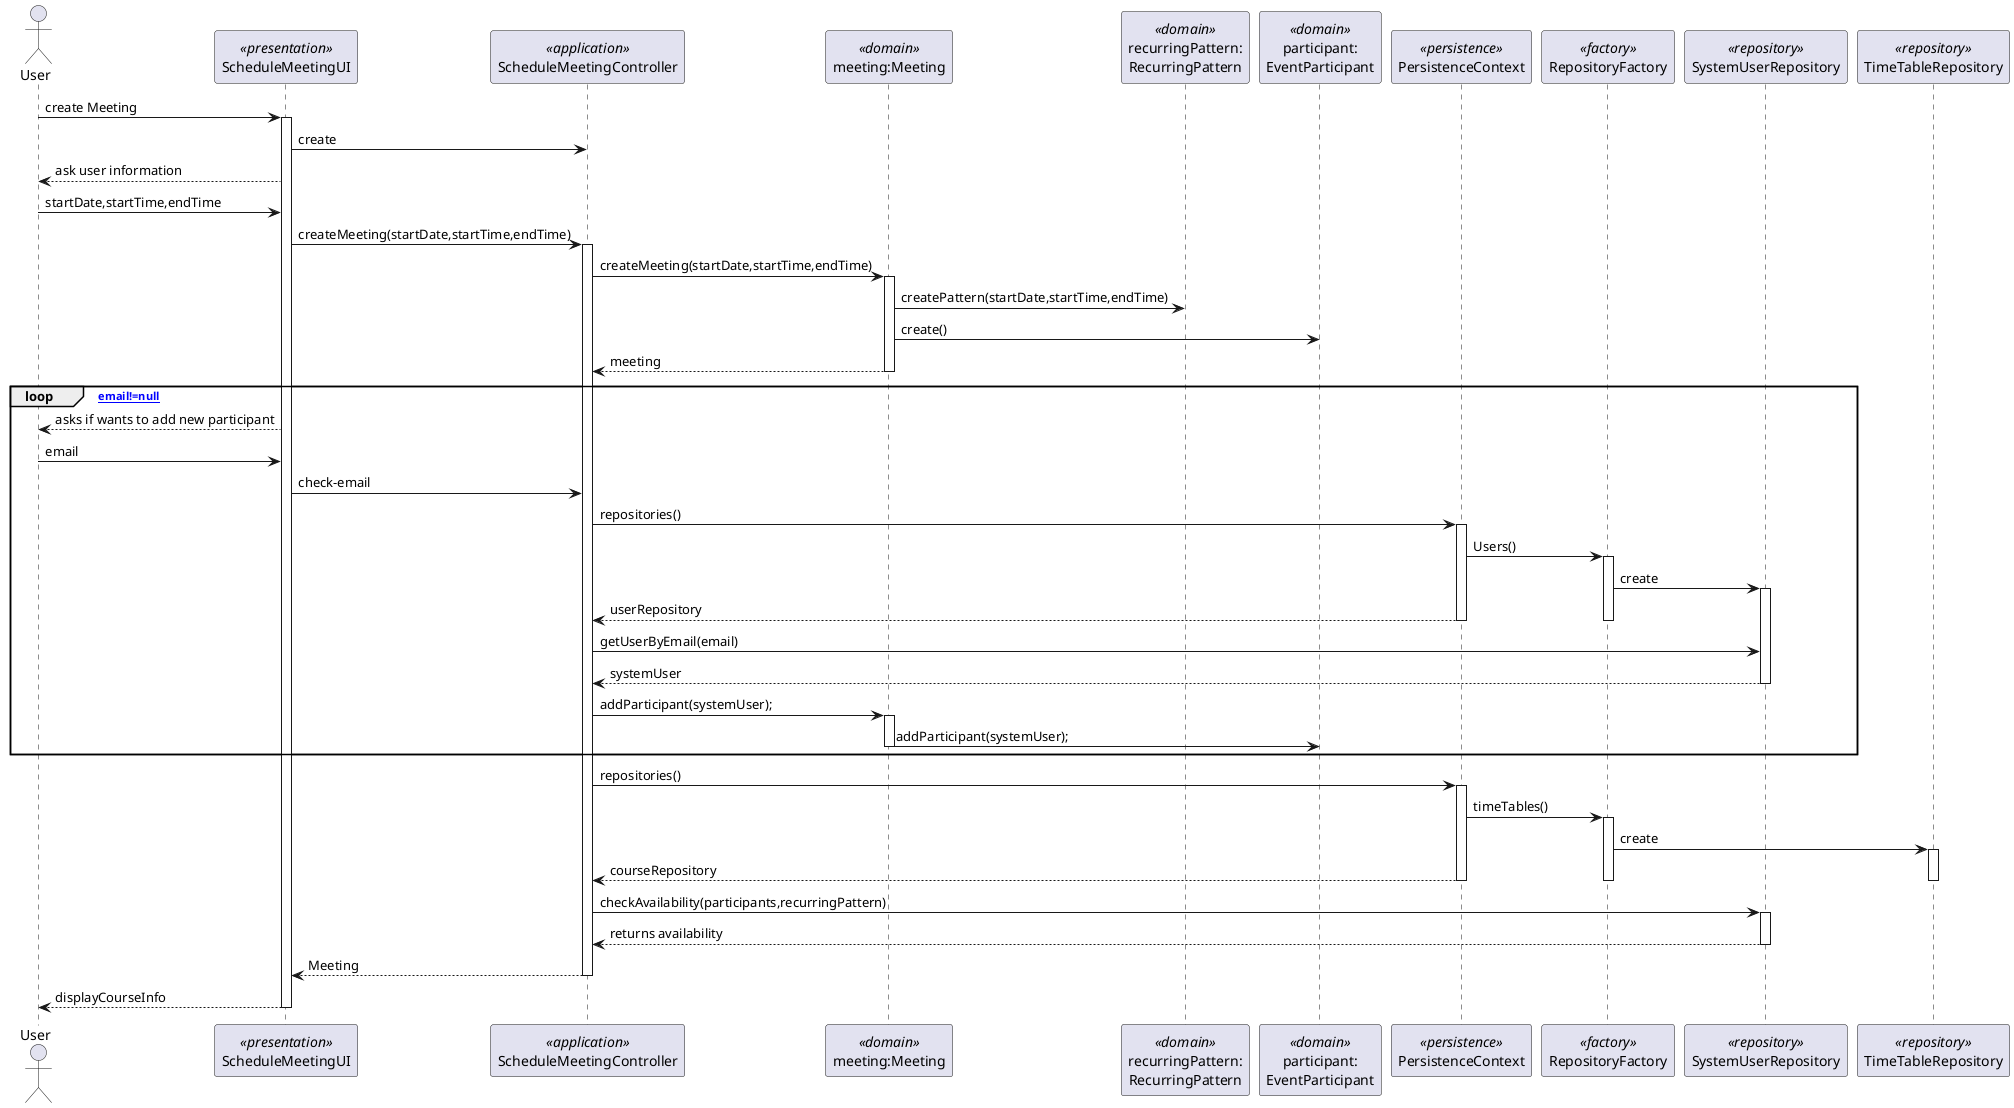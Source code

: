 @startuml

skinparam packageStyle rect
skinparam shadowing false

actor User as Actor
participant ScheduleMeetingUI as UI <<presentation>> order 1
participant ScheduleMeetingController as Controller <<application>> order 2
participant "meeting:Meeting" as Meeting <<domain>> order 3
participant "recurringPattern:\nRecurringPattern" as Pattern <<domain>> order 4
participant "participant:\nEventParticipant" as EventParticipant <<domain>> order 4
participant PersistenceContext as Persistence <<persistence>> order 6
participant RepositoryFactory as Fact <<factory>> order 7
participant SystemUserRepository as UserRepo <<repository>> order 8
participant TimeTableRepository as timeTableRepo <<repository>> order 9

Actor -> UI : create Meeting
activate UI
    UI -> Controller : create
    Actor <-- UI : ask user information
    Actor -> UI : startDate,startTime,endTime
    UI -> Controller : createMeeting(startDate,startTime,endTime)
    activate Controller
            Controller -> Meeting : createMeeting(startDate,startTime,endTime)
            activate Meeting
                Meeting -> Pattern : createPattern(startDate,startTime,endTime)
                Meeting -> EventParticipant : create()
            Controller <-- Meeting : meeting
            deactivate Meeting

    loop [email!=null]
            Actor <-- UI : asks if wants to add new participant
            Actor -> UI : email
            UI -> Controller : check-email
            Controller -> Persistence : repositories()
            activate Persistence
            Persistence -> Fact : Users()
            activate Fact
                Fact -> UserRepo : create
                activate UserRepo
                Controller <-- Persistence: userRepository
                deactivate Fact
                deactivate Persistence
        Controller -> UserRepo : getUserByEmail(email)
        Controller <-- UserRepo : systemUser
    deactivate UserRepo
    Controller -> Meeting : addParticipant(systemUser);
    activate Meeting
        Meeting -> EventParticipant : addParticipant(systemUser);
    deactivate Meeting
    end

    Controller -> Persistence : repositories()
    activate Persistence
           Persistence -> Fact : timeTables()
           activate Fact
               Fact -> timeTableRepo : create
               activate timeTableRepo
               Controller <-- Persistence: courseRepository
               deactivate timeTableRepo
    deactivate Fact
    deactivate Persistence
    Controller -> UserRepo : checkAvailability(participants,recurringPattern)
    activate UserRepo
    Controller <-- UserRepo : returns availability
    deactivate UserRepo

    UI <-- Controller : Meeting
    deactivate Controller
Actor <-- UI : displayCourseInfo
deactivate UI

@enduml
